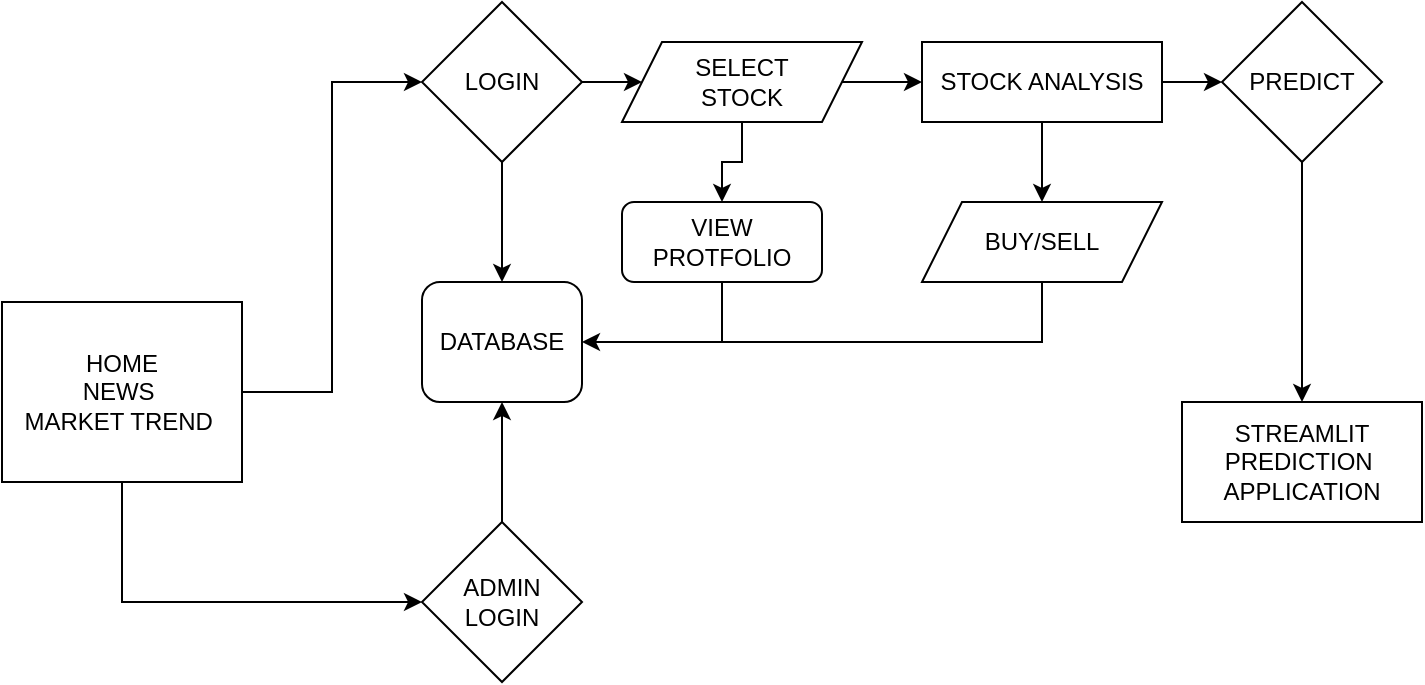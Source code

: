 <mxfile version="24.4.8" type="device">
  <diagram name="Page-1" id="XYAyqekg4VFPRFrHt1VU">
    <mxGraphModel dx="913" dy="524" grid="1" gridSize="10" guides="1" tooltips="1" connect="1" arrows="1" fold="1" page="1" pageScale="1" pageWidth="827" pageHeight="1169" math="0" shadow="0">
      <root>
        <mxCell id="0" />
        <mxCell id="1" parent="0" />
        <mxCell id="iWWCnVS-8DMxYTXh9jWT-9" value="" style="edgeStyle=orthogonalEdgeStyle;rounded=0;orthogonalLoop=1;jettySize=auto;html=1;" edge="1" parent="1" source="iWWCnVS-8DMxYTXh9jWT-1" target="iWWCnVS-8DMxYTXh9jWT-8">
          <mxGeometry relative="1" as="geometry" />
        </mxCell>
        <mxCell id="iWWCnVS-8DMxYTXh9jWT-22" value="" style="edgeStyle=orthogonalEdgeStyle;rounded=0;orthogonalLoop=1;jettySize=auto;html=1;" edge="1" parent="1" source="iWWCnVS-8DMxYTXh9jWT-1" target="iWWCnVS-8DMxYTXh9jWT-21">
          <mxGeometry relative="1" as="geometry" />
        </mxCell>
        <mxCell id="iWWCnVS-8DMxYTXh9jWT-1" value="LOGIN" style="rhombus;whiteSpace=wrap;html=1;" vertex="1" parent="1">
          <mxGeometry x="400" y="130" width="80" height="80" as="geometry" />
        </mxCell>
        <mxCell id="iWWCnVS-8DMxYTXh9jWT-5" style="edgeStyle=orthogonalEdgeStyle;rounded=0;orthogonalLoop=1;jettySize=auto;html=1;entryX=0;entryY=0.5;entryDx=0;entryDy=0;" edge="1" parent="1" source="iWWCnVS-8DMxYTXh9jWT-2" target="iWWCnVS-8DMxYTXh9jWT-1">
          <mxGeometry relative="1" as="geometry" />
        </mxCell>
        <mxCell id="iWWCnVS-8DMxYTXh9jWT-2" value="HOME&lt;div&gt;NEWS&amp;nbsp;&lt;/div&gt;&lt;div&gt;MARKET TREND&amp;nbsp;&lt;/div&gt;" style="rounded=0;whiteSpace=wrap;html=1;" vertex="1" parent="1">
          <mxGeometry x="190" y="280" width="120" height="90" as="geometry" />
        </mxCell>
        <mxCell id="iWWCnVS-8DMxYTXh9jWT-23" value="" style="edgeStyle=orthogonalEdgeStyle;rounded=0;orthogonalLoop=1;jettySize=auto;html=1;" edge="1" parent="1" source="iWWCnVS-8DMxYTXh9jWT-3" target="iWWCnVS-8DMxYTXh9jWT-21">
          <mxGeometry relative="1" as="geometry" />
        </mxCell>
        <mxCell id="iWWCnVS-8DMxYTXh9jWT-3" value="&lt;div&gt;ADMIN&lt;/div&gt;LOGIN" style="rhombus;whiteSpace=wrap;html=1;" vertex="1" parent="1">
          <mxGeometry x="400" y="390" width="80" height="80" as="geometry" />
        </mxCell>
        <mxCell id="iWWCnVS-8DMxYTXh9jWT-6" value="" style="endArrow=classic;html=1;rounded=0;entryX=0;entryY=0.5;entryDx=0;entryDy=0;exitX=0.5;exitY=1;exitDx=0;exitDy=0;" edge="1" parent="1" source="iWWCnVS-8DMxYTXh9jWT-2" target="iWWCnVS-8DMxYTXh9jWT-3">
          <mxGeometry width="50" height="50" relative="1" as="geometry">
            <mxPoint x="360" y="320" as="sourcePoint" />
            <mxPoint x="200" y="430" as="targetPoint" />
            <Array as="points">
              <mxPoint x="250" y="430" />
              <mxPoint x="350" y="430" />
            </Array>
          </mxGeometry>
        </mxCell>
        <mxCell id="iWWCnVS-8DMxYTXh9jWT-7" value="VIEW PROTFOLIO" style="rounded=1;whiteSpace=wrap;html=1;" vertex="1" parent="1">
          <mxGeometry x="500" y="230" width="100" height="40" as="geometry" />
        </mxCell>
        <mxCell id="iWWCnVS-8DMxYTXh9jWT-10" value="" style="edgeStyle=orthogonalEdgeStyle;rounded=0;orthogonalLoop=1;jettySize=auto;html=1;" edge="1" parent="1" source="iWWCnVS-8DMxYTXh9jWT-8" target="iWWCnVS-8DMxYTXh9jWT-7">
          <mxGeometry relative="1" as="geometry" />
        </mxCell>
        <mxCell id="iWWCnVS-8DMxYTXh9jWT-14" value="" style="edgeStyle=orthogonalEdgeStyle;rounded=0;orthogonalLoop=1;jettySize=auto;html=1;" edge="1" parent="1" source="iWWCnVS-8DMxYTXh9jWT-8" target="iWWCnVS-8DMxYTXh9jWT-11">
          <mxGeometry relative="1" as="geometry" />
        </mxCell>
        <mxCell id="iWWCnVS-8DMxYTXh9jWT-8" value="SELECT&lt;div&gt;STOCK&lt;/div&gt;" style="shape=parallelogram;perimeter=parallelogramPerimeter;whiteSpace=wrap;html=1;fixedSize=1;" vertex="1" parent="1">
          <mxGeometry x="500" y="150" width="120" height="40" as="geometry" />
        </mxCell>
        <mxCell id="iWWCnVS-8DMxYTXh9jWT-19" value="" style="edgeStyle=orthogonalEdgeStyle;rounded=0;orthogonalLoop=1;jettySize=auto;html=1;" edge="1" parent="1" source="iWWCnVS-8DMxYTXh9jWT-11" target="iWWCnVS-8DMxYTXh9jWT-16">
          <mxGeometry relative="1" as="geometry" />
        </mxCell>
        <mxCell id="iWWCnVS-8DMxYTXh9jWT-20" value="" style="edgeStyle=orthogonalEdgeStyle;rounded=0;orthogonalLoop=1;jettySize=auto;html=1;" edge="1" parent="1" source="iWWCnVS-8DMxYTXh9jWT-11" target="iWWCnVS-8DMxYTXh9jWT-15">
          <mxGeometry relative="1" as="geometry" />
        </mxCell>
        <mxCell id="iWWCnVS-8DMxYTXh9jWT-11" value="STOCK ANALYSIS" style="rounded=0;whiteSpace=wrap;html=1;" vertex="1" parent="1">
          <mxGeometry x="650" y="150" width="120" height="40" as="geometry" />
        </mxCell>
        <mxCell id="iWWCnVS-8DMxYTXh9jWT-15" value="BUY/SELL" style="shape=parallelogram;perimeter=parallelogramPerimeter;whiteSpace=wrap;html=1;fixedSize=1;" vertex="1" parent="1">
          <mxGeometry x="650" y="230" width="120" height="40" as="geometry" />
        </mxCell>
        <mxCell id="iWWCnVS-8DMxYTXh9jWT-18" style="edgeStyle=orthogonalEdgeStyle;rounded=0;orthogonalLoop=1;jettySize=auto;html=1;entryX=0.5;entryY=0;entryDx=0;entryDy=0;" edge="1" parent="1" source="iWWCnVS-8DMxYTXh9jWT-16" target="iWWCnVS-8DMxYTXh9jWT-17">
          <mxGeometry relative="1" as="geometry">
            <mxPoint x="840" y="250" as="targetPoint" />
          </mxGeometry>
        </mxCell>
        <mxCell id="iWWCnVS-8DMxYTXh9jWT-16" value="PREDICT" style="rhombus;whiteSpace=wrap;html=1;" vertex="1" parent="1">
          <mxGeometry x="800" y="130" width="80" height="80" as="geometry" />
        </mxCell>
        <mxCell id="iWWCnVS-8DMxYTXh9jWT-17" value="STREAMLIT&lt;div&gt;PREDICTION&amp;nbsp;&lt;/div&gt;&lt;div&gt;APPLICATION&lt;/div&gt;" style="rounded=0;whiteSpace=wrap;html=1;" vertex="1" parent="1">
          <mxGeometry x="780" y="330" width="120" height="60" as="geometry" />
        </mxCell>
        <mxCell id="iWWCnVS-8DMxYTXh9jWT-21" value="DATABASE" style="rounded=1;whiteSpace=wrap;html=1;" vertex="1" parent="1">
          <mxGeometry x="400" y="270" width="80" height="60" as="geometry" />
        </mxCell>
        <mxCell id="iWWCnVS-8DMxYTXh9jWT-28" value="" style="endArrow=classic;html=1;rounded=0;entryX=1;entryY=0.5;entryDx=0;entryDy=0;exitX=0.5;exitY=1;exitDx=0;exitDy=0;" edge="1" parent="1" source="iWWCnVS-8DMxYTXh9jWT-7" target="iWWCnVS-8DMxYTXh9jWT-21">
          <mxGeometry width="50" height="50" relative="1" as="geometry">
            <mxPoint x="540" y="400" as="sourcePoint" />
            <mxPoint x="590" y="350" as="targetPoint" />
            <Array as="points">
              <mxPoint x="550" y="300" />
            </Array>
          </mxGeometry>
        </mxCell>
        <mxCell id="iWWCnVS-8DMxYTXh9jWT-30" value="" style="endArrow=none;html=1;rounded=0;entryX=0.5;entryY=1;entryDx=0;entryDy=0;" edge="1" parent="1" target="iWWCnVS-8DMxYTXh9jWT-15">
          <mxGeometry width="50" height="50" relative="1" as="geometry">
            <mxPoint x="550" y="300" as="sourcePoint" />
            <mxPoint x="590" y="360" as="targetPoint" />
            <Array as="points">
              <mxPoint x="710" y="300" />
            </Array>
          </mxGeometry>
        </mxCell>
      </root>
    </mxGraphModel>
  </diagram>
</mxfile>
